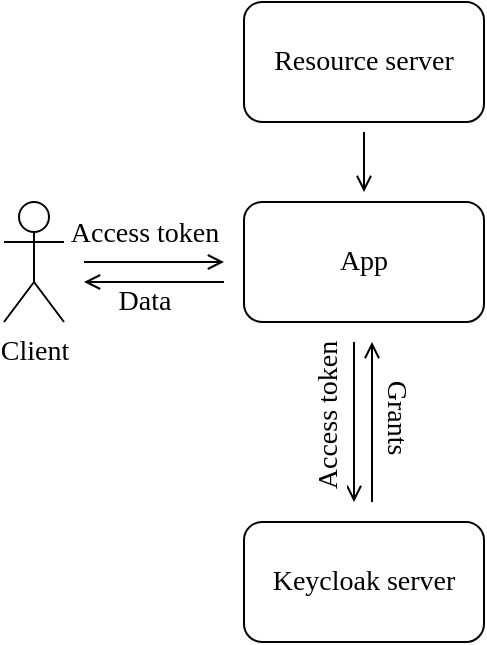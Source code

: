 <mxfile version="24.7.8">
  <diagram name="Страница — 1" id="1Dds7iUAnEb-OoIm7-CF">
    <mxGraphModel dx="1050" dy="629" grid="1" gridSize="10" guides="1" tooltips="1" connect="1" arrows="1" fold="1" page="1" pageScale="1" pageWidth="4681" pageHeight="3300" math="0" shadow="0">
      <root>
        <mxCell id="0" />
        <mxCell id="1" parent="0" />
        <mxCell id="gEw_uEisPg_sl7L8iPwr-1" value="App" style="rounded=1;whiteSpace=wrap;html=1;fontSize=14;fontFamily=Times New Roman;" vertex="1" parent="1">
          <mxGeometry x="600" y="400" width="120" height="60" as="geometry" />
        </mxCell>
        <mxCell id="gEw_uEisPg_sl7L8iPwr-2" value="Client" style="shape=umlActor;verticalLabelPosition=bottom;verticalAlign=top;html=1;outlineConnect=0;fontSize=14;fontFamily=Times New Roman;" vertex="1" parent="1">
          <mxGeometry x="480" y="400" width="30" height="60" as="geometry" />
        </mxCell>
        <mxCell id="gEw_uEisPg_sl7L8iPwr-3" value="" style="endArrow=open;html=1;rounded=0;endFill=0;fontSize=14;fontFamily=Times New Roman;" edge="1" parent="1">
          <mxGeometry width="50" height="50" relative="1" as="geometry">
            <mxPoint x="520" y="430" as="sourcePoint" />
            <mxPoint x="590" y="430" as="targetPoint" />
          </mxGeometry>
        </mxCell>
        <mxCell id="gEw_uEisPg_sl7L8iPwr-6" value="Access token" style="edgeLabel;html=1;align=center;verticalAlign=middle;resizable=0;points=[];fontSize=14;fontFamily=Times New Roman;" vertex="1" connectable="0" parent="gEw_uEisPg_sl7L8iPwr-3">
          <mxGeometry y="8" relative="1" as="geometry">
            <mxPoint x="-5" y="-6" as="offset" />
          </mxGeometry>
        </mxCell>
        <mxCell id="gEw_uEisPg_sl7L8iPwr-7" value="" style="endArrow=open;html=1;rounded=0;endFill=0;fontSize=14;fontFamily=Times New Roman;" edge="1" parent="1">
          <mxGeometry width="50" height="50" relative="1" as="geometry">
            <mxPoint x="590" y="440" as="sourcePoint" />
            <mxPoint x="520" y="440" as="targetPoint" />
          </mxGeometry>
        </mxCell>
        <mxCell id="gEw_uEisPg_sl7L8iPwr-8" value="Data" style="edgeLabel;html=1;align=center;verticalAlign=middle;resizable=0;points=[];fontSize=14;fontFamily=Times New Roman;" vertex="1" connectable="0" parent="gEw_uEisPg_sl7L8iPwr-7">
          <mxGeometry y="8" relative="1" as="geometry">
            <mxPoint x="-5" y="2" as="offset" />
          </mxGeometry>
        </mxCell>
        <mxCell id="gEw_uEisPg_sl7L8iPwr-9" value="Resource server" style="rounded=1;whiteSpace=wrap;html=1;fontSize=14;fontFamily=Times New Roman;" vertex="1" parent="1">
          <mxGeometry x="600" y="300" width="120" height="60" as="geometry" />
        </mxCell>
        <mxCell id="gEw_uEisPg_sl7L8iPwr-10" value="Keycloak server" style="rounded=1;whiteSpace=wrap;html=1;fontSize=14;fontFamily=Times New Roman;" vertex="1" parent="1">
          <mxGeometry x="600" y="560" width="120" height="60" as="geometry" />
        </mxCell>
        <mxCell id="gEw_uEisPg_sl7L8iPwr-11" value="" style="endArrow=open;html=1;rounded=0;endFill=0;entryX=0.5;entryY=0;entryDx=0;entryDy=0;fontSize=14;fontFamily=Times New Roman;" edge="1" parent="1">
          <mxGeometry width="50" height="50" relative="1" as="geometry">
            <mxPoint x="660" y="365" as="sourcePoint" />
            <mxPoint x="660" y="395" as="targetPoint" />
          </mxGeometry>
        </mxCell>
        <mxCell id="gEw_uEisPg_sl7L8iPwr-12" value="" style="endArrow=open;html=1;rounded=0;endFill=0;fontSize=14;fontFamily=Times New Roman;" edge="1" parent="1">
          <mxGeometry width="50" height="50" relative="1" as="geometry">
            <mxPoint x="655" y="470" as="sourcePoint" />
            <mxPoint x="655" y="550" as="targetPoint" />
          </mxGeometry>
        </mxCell>
        <mxCell id="gEw_uEisPg_sl7L8iPwr-13" value="Access token" style="edgeLabel;html=1;align=center;verticalAlign=middle;resizable=0;points=[];rotation=270;fontSize=14;fontFamily=Times New Roman;" vertex="1" connectable="0" parent="gEw_uEisPg_sl7L8iPwr-12">
          <mxGeometry y="8" relative="1" as="geometry">
            <mxPoint x="-21" y="-3" as="offset" />
          </mxGeometry>
        </mxCell>
        <mxCell id="gEw_uEisPg_sl7L8iPwr-14" value="" style="endArrow=none;html=1;rounded=0;endFill=0;startArrow=open;startFill=0;fontSize=14;fontFamily=Times New Roman;" edge="1" parent="1">
          <mxGeometry width="50" height="50" relative="1" as="geometry">
            <mxPoint x="664" y="470" as="sourcePoint" />
            <mxPoint x="664" y="550" as="targetPoint" />
          </mxGeometry>
        </mxCell>
        <mxCell id="gEw_uEisPg_sl7L8iPwr-15" value="Grants" style="edgeLabel;html=1;align=center;verticalAlign=middle;resizable=0;points=[];rotation=90;fontSize=14;fontFamily=Times New Roman;" vertex="1" connectable="0" parent="gEw_uEisPg_sl7L8iPwr-14">
          <mxGeometry y="8" relative="1" as="geometry">
            <mxPoint x="4" y="-3" as="offset" />
          </mxGeometry>
        </mxCell>
      </root>
    </mxGraphModel>
  </diagram>
</mxfile>
